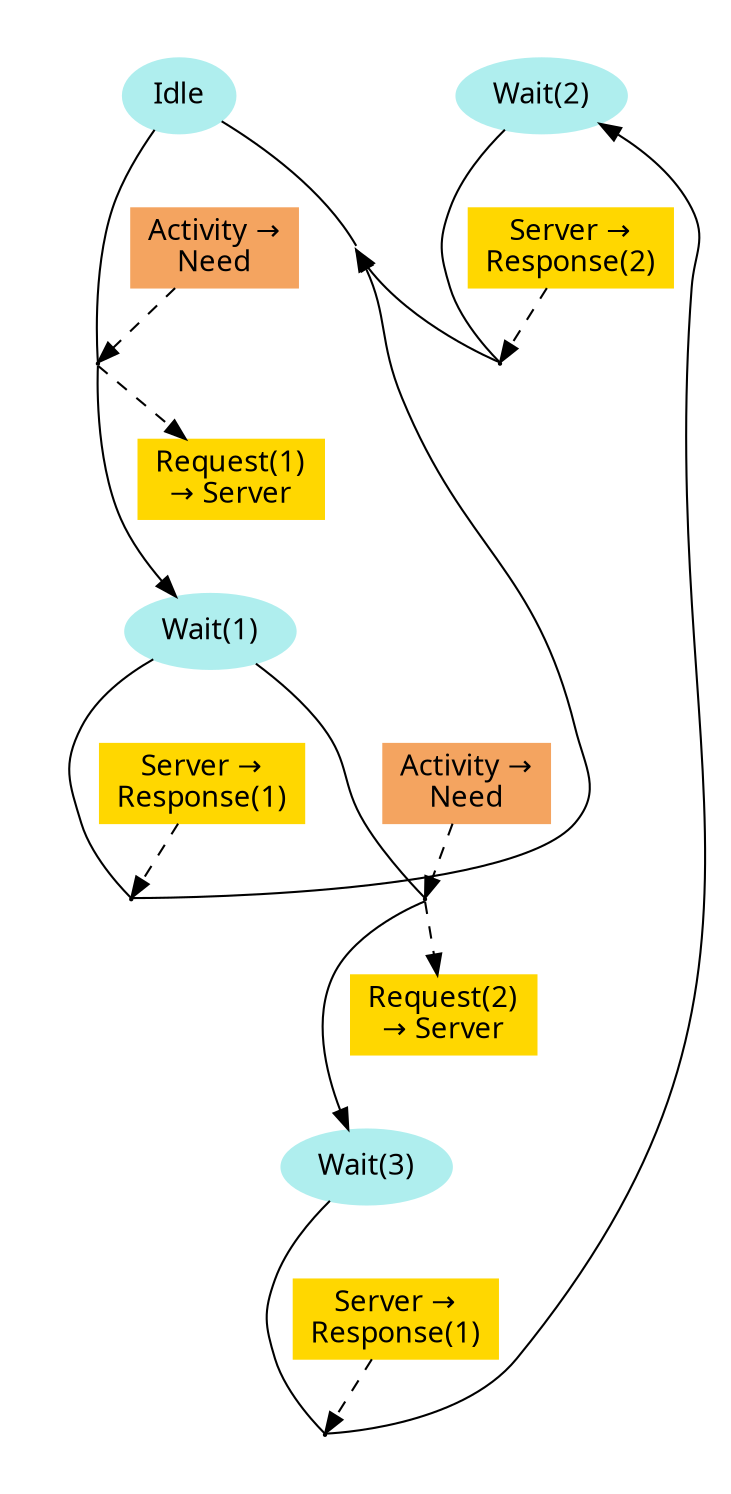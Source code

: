digraph {
color=white;
concentrate=true;
graph [ fontname="sans-serif" ];
node [ fontname="sans-serif" ];
edge [ fontname="sans-serif" ];
subgraph cluster_0_false {
A_0_false [ label="Idle", shape=ellipse, style=filled, color=PaleTurquoise ];
subgraph cluster_0 {
T_0_18446744073709551615 [ shape=point, height=0.015, width=0.015 ];
D_0_18446744073709551615_0 [ label="Activity &#8594;\nNeed", shape=box, style=filled, color=SandyBrown ];
A_0_false -> D_0_18446744073709551615_0 [ style=invis ];
}
}
subgraph cluster_1_false {
A_1_false [ label="Wait(1)", shape=ellipse, style=filled, color=PaleTurquoise ];
subgraph cluster_1 {
T_1_18446744073709551615 [ shape=point, height=0.015, width=0.015 ];
D_1_18446744073709551615_4 [ label="Server &#8594;\nResponse(1)", shape=box, style=filled, color=Gold ];
A_1_false -> D_1_18446744073709551615_4 [ style=invis ];
}
subgraph cluster_2 {
T_2_18446744073709551615 [ shape=point, height=0.015, width=0.015 ];
D_2_18446744073709551615_0 [ label="Activity &#8594;\nNeed", shape=box, style=filled, color=SandyBrown ];
A_1_false -> D_2_18446744073709551615_0 [ style=invis ];
}
}
subgraph cluster_2_false {
A_2_false [ label="Wait(3)", shape=ellipse, style=filled, color=PaleTurquoise ];
subgraph cluster_3 {
T_3_18446744073709551615 [ shape=point, height=0.015, width=0.015 ];
D_3_18446744073709551615_4 [ label="Server &#8594;\nResponse(1)", shape=box, style=filled, color=Gold ];
A_2_false -> D_3_18446744073709551615_4 [ style=invis ];
}
}
subgraph cluster_3_false {
A_3_false [ label="Wait(2)", shape=ellipse, style=filled, color=PaleTurquoise ];
subgraph cluster_4 {
T_4_18446744073709551615 [ shape=point, height=0.015, width=0.015 ];
D_4_18446744073709551615_5 [ label="Server &#8594;\nResponse(2)", shape=box, style=filled, color=Gold ];
A_3_false -> D_4_18446744073709551615_5 [ style=invis ];
}
}
A_0_false -> T_0_18446744073709551615 [ arrowhead=none, direction=forward ];
T_0_18446744073709551615 -> A_1_false [ constraint=true ];
D_0_18446744073709551615_0 -> T_0_18446744073709551615 [ style=dashed ];
S_0_18446744073709551615_1 [ label="Request(1)\n&#8594; Server", shape=box, style=filled, color=Gold ];
T_0_18446744073709551615 -> S_0_18446744073709551615_1 [ style=dashed ];
S_0_18446744073709551615_1 -> A_1_false [ style=invis ];
A_1_false -> T_1_18446744073709551615 [ arrowhead=none, direction=forward ];
T_1_18446744073709551615 -> A_0_false [ constraint=false ];
D_1_18446744073709551615_4 -> T_1_18446744073709551615 [ style=dashed ];
A_1_false -> T_2_18446744073709551615 [ arrowhead=none, direction=forward ];
T_2_18446744073709551615 -> A_2_false [ constraint=true ];
D_2_18446744073709551615_0 -> T_2_18446744073709551615 [ style=dashed ];
S_2_18446744073709551615_2 [ label="Request(2)\n&#8594; Server", shape=box, style=filled, color=Gold ];
T_2_18446744073709551615 -> S_2_18446744073709551615_2 [ style=dashed ];
S_2_18446744073709551615_2 -> A_2_false [ style=invis ];
A_2_false -> T_3_18446744073709551615 [ arrowhead=none, direction=forward ];
T_3_18446744073709551615 -> A_3_false [ constraint=false ];
D_3_18446744073709551615_4 -> T_3_18446744073709551615 [ style=dashed ];
A_3_false -> T_4_18446744073709551615 [ arrowhead=none, direction=forward ];
T_4_18446744073709551615 -> A_0_false [ constraint=false ];
D_4_18446744073709551615_5 -> T_4_18446744073709551615 [ style=dashed ];
}
